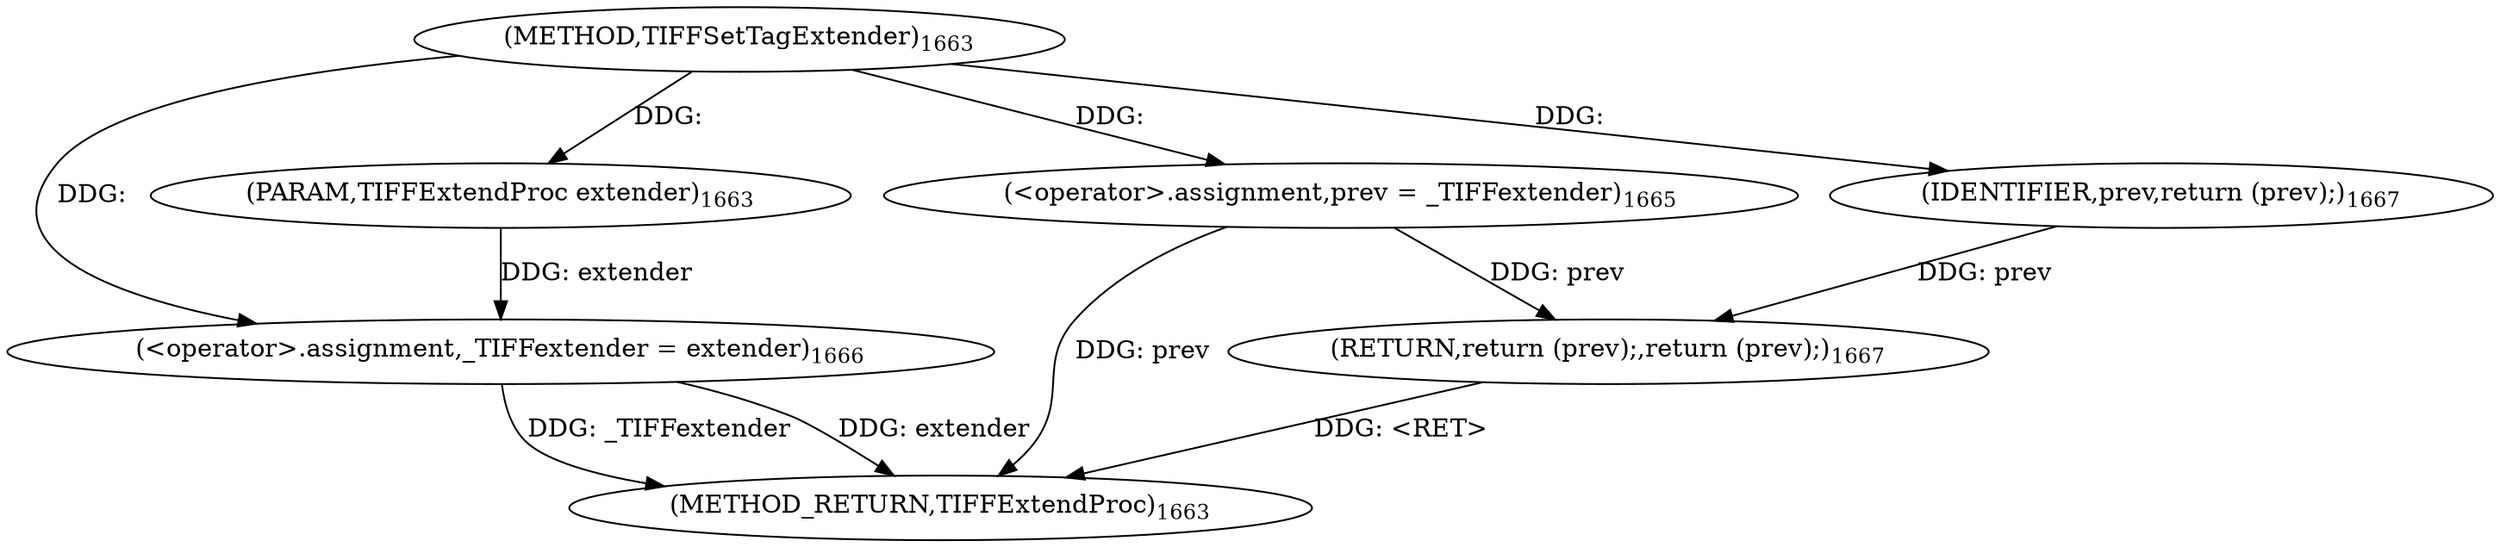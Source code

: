 digraph "TIFFSetTagExtender" {  
"43607" [label = <(METHOD,TIFFSetTagExtender)<SUB>1663</SUB>> ]
"43619" [label = <(METHOD_RETURN,TIFFExtendProc)<SUB>1663</SUB>> ]
"43608" [label = <(PARAM,TIFFExtendProc extender)<SUB>1663</SUB>> ]
"43611" [label = <(&lt;operator&gt;.assignment,prev = _TIFFextender)<SUB>1665</SUB>> ]
"43614" [label = <(&lt;operator&gt;.assignment,_TIFFextender = extender)<SUB>1666</SUB>> ]
"43617" [label = <(RETURN,return (prev);,return (prev);)<SUB>1667</SUB>> ]
"43618" [label = <(IDENTIFIER,prev,return (prev);)<SUB>1667</SUB>> ]
  "43617" -> "43619"  [ label = "DDG: &lt;RET&gt;"] 
  "43611" -> "43619"  [ label = "DDG: prev"] 
  "43614" -> "43619"  [ label = "DDG: _TIFFextender"] 
  "43614" -> "43619"  [ label = "DDG: extender"] 
  "43607" -> "43608"  [ label = "DDG: "] 
  "43607" -> "43611"  [ label = "DDG: "] 
  "43608" -> "43614"  [ label = "DDG: extender"] 
  "43607" -> "43614"  [ label = "DDG: "] 
  "43618" -> "43617"  [ label = "DDG: prev"] 
  "43611" -> "43617"  [ label = "DDG: prev"] 
  "43607" -> "43618"  [ label = "DDG: "] 
}
